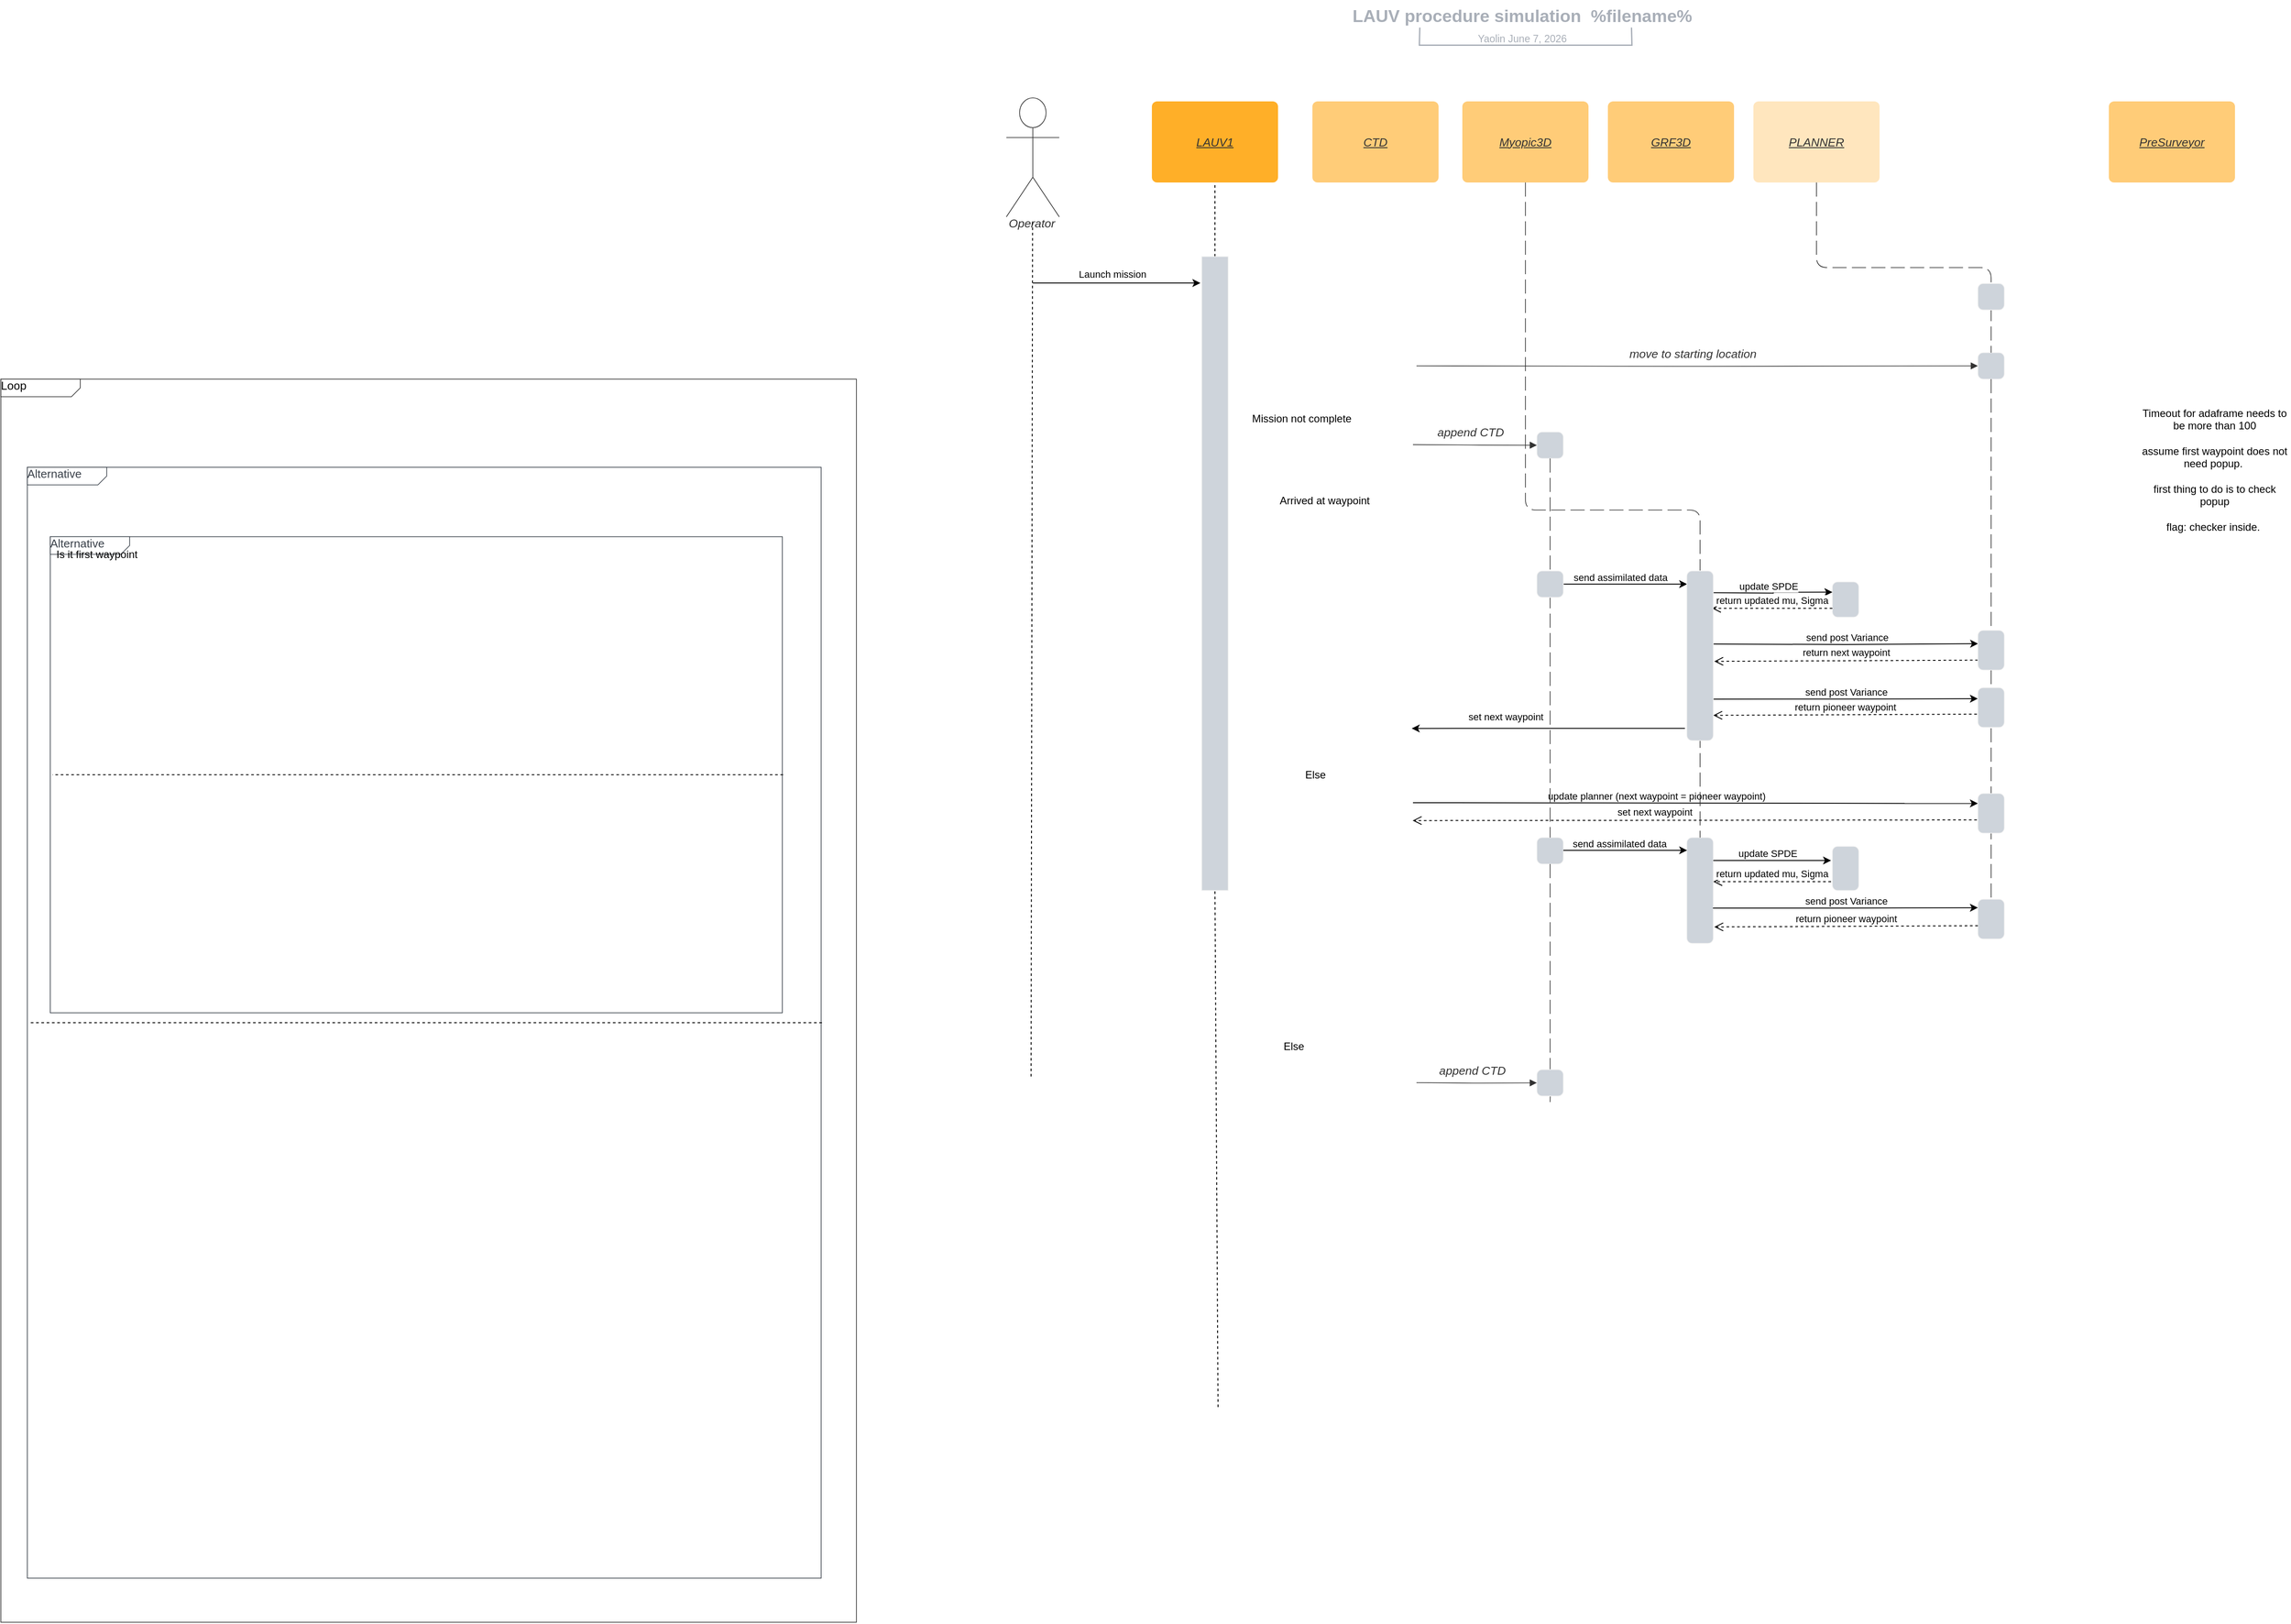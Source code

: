 <mxfile version="20.3.0" type="device"><diagram id="Rd-27PufT33L09xzSnhi" name="Page-1"><mxGraphModel dx="2221" dy="1136" grid="1" gridSize="10" guides="1" tooltips="1" connect="1" arrows="1" fold="1" page="1" pageScale="1" pageWidth="4681" pageHeight="3300" math="0" shadow="0"><root><mxCell id="0"/><mxCell id="1" parent="0"/><UserObject label="Alternative" lucidchartObjectId="ul1z5z9LpN.p" id="qc3S48AanPYkRcJVF8CQ-1"><mxCell style="html=1;blockSpacing=1;whiteSpace=wrap;shape=mxgraph.sysml.package2;xSize=90;overflow=fill;fontSize=13;fontColor=#3a414a;align=left;spacing=0;strokeColor=#3a414a;strokeOpacity=100;fillOpacity=100;rounded=1;absoluteArcSize=1;arcSize=12;fillColor=#ffffff;strokeWidth=0.8;" vertex="1" parent="1"><mxGeometry x="1926" y="767.77" width="830" height="540" as="geometry"/></mxCell></UserObject><UserObject label="Loop" lucidchartObjectId="Yu5MZLTB_Ldr" id="qc3S48AanPYkRcJVF8CQ-4"><mxCell style="html=1;blockSpacing=1;whiteSpace=wrap;shape=mxgraph.sysml.package2;xSize=90;overflow=fill;fontSize=13;align=left;spacing=0;strokeColor=#333333;strokeOpacity=100;fillOpacity=100;rounded=1;absoluteArcSize=1;arcSize=12;fillColor=#ffffff;strokeWidth=0.8;" vertex="1" parent="1"><mxGeometry x="1870" y="589" width="970" height="1410" as="geometry"/></mxCell></UserObject><UserObject label="Alternative" lucidchartObjectId="ul1z5z9LpN.p" id="qc3S48AanPYkRcJVF8CQ-5"><mxCell style="html=1;blockSpacing=1;whiteSpace=wrap;shape=mxgraph.sysml.package2;xSize=90;overflow=fill;fontSize=13;fontColor=#3a414a;align=left;spacing=0;strokeColor=#3a414a;strokeOpacity=100;fillOpacity=100;rounded=1;absoluteArcSize=1;arcSize=12;fillColor=#ffffff;strokeWidth=0.8;" vertex="1" parent="1"><mxGeometry x="1900" y="689" width="900" height="1260" as="geometry"/></mxCell></UserObject><mxCell id="qc3S48AanPYkRcJVF8CQ-6" value="LAUV1" style="html=1;overflow=block;blockSpacing=1;whiteSpace=wrap;fontSize=13.3;fontColor=#333333;fontStyle=6;align=center;spacing=0;strokeOpacity=0;fillOpacity=100;rounded=1;absoluteArcSize=1;arcSize=12;fillColor=#ffaf28;strokeWidth=0.8;" vertex="1" parent="1"><mxGeometry x="3175" y="274" width="143" height="92" as="geometry"/></mxCell><mxCell id="qc3S48AanPYkRcJVF8CQ-8" value="PLANNER" style="html=1;overflow=block;blockSpacing=1;whiteSpace=wrap;fontSize=13.3;fontColor=#333333;fontStyle=6;align=center;spacing=0;strokeOpacity=0;fillOpacity=100;rounded=1;absoluteArcSize=1;arcSize=12;fillColor=#ffe6be;strokeWidth=0.8;" vertex="1" parent="1"><mxGeometry x="3857" y="274" width="143" height="92" as="geometry"/></mxCell><UserObject label="Operator" lucidchartObjectId="Yu5MdgyV5tNR" id="qc3S48AanPYkRcJVF8CQ-9"><mxCell style="html=1;overflow=block;blockSpacing=1;shape=umlActor;labelPosition=center;verticalLabelPosition=bottom;verticalAlign=top;whiteSpace=nowrap;fontSize=13.3;fontColor=#333333;fontStyle=2;align=center;spacing=0;strokeColor=#333333;strokeOpacity=100;fillOpacity=100;rounded=1;absoluteArcSize=1;arcSize=12;fillColor=#ffffff;strokeWidth=0.8;" vertex="1" parent="1"><mxGeometry x="3010" y="270" width="60" height="135" as="geometry"/></mxCell></UserObject><mxCell id="qc3S48AanPYkRcJVF8CQ-12" value="" style="group;dropTarget=0;pointerEvents=0;" vertex="1" parent="1"><mxGeometry x="3275" y="160" width="640" height="45" as="geometry"/></mxCell><UserObject label="LAUV procedure simulation&amp;nbsp; %filename%" placeholders="1" lucidchartObjectId="tlGR~2x1427q" id="qc3S48AanPYkRcJVF8CQ-13"><mxCell style="points=[[0.318,0.967,0],[0.693,0.967,0]];html=1;overflow=block;blockSpacing=1;whiteSpace=wrap;fontSize=19.7;fontColor=#a9afb8;fontStyle=1;align=center;spacingLeft=7;spacingRight=7;spacingTop=2;spacing=3;strokeOpacity=0;fillOpacity=0;rounded=1;absoluteArcSize=1;arcSize=12;fillColor=#ffffff;strokeWidth=1.5;" vertex="1" parent="qc3S48AanPYkRcJVF8CQ-12"><mxGeometry width="640" height="31" as="geometry"/></mxCell></UserObject><UserObject label="Yaolin %date{mmmm d, yyyy}%" placeholders="1" lucidchartObjectId="tlGRSY_k74eF" id="qc3S48AanPYkRcJVF8CQ-14"><mxCell style="html=1;overflow=block;blockSpacing=1;whiteSpace=wrap;fontSize=11.5;fontColor=#a9afb8;align=center;spacingLeft=7;spacingRight=7;spacingTop=2;spacing=3;strokeOpacity=0;fillOpacity=0;rounded=1;absoluteArcSize=1;arcSize=12;fillColor=#ffffff;strokeWidth=1.5;" vertex="1" parent="qc3S48AanPYkRcJVF8CQ-12"><mxGeometry y="31" width="640" height="14" as="geometry"/></mxCell></UserObject><UserObject label="" lucidchartObjectId="tlGRojDnJgnU" id="qc3S48AanPYkRcJVF8CQ-15"><mxCell style="html=1;jettySize=18;whiteSpace=wrap;fontSize=13;fontFamily=Helvetica;strokeColor=#a9afb8;strokeOpacity=100;strokeWidth=1.5;rounded=0;startArrow=none;endArrow=none;exitX=0.318;exitY=0.967;exitPerimeter=0;entryX=0.693;entryY=0.967;entryPerimeter=0;" edge="1" parent="qc3S48AanPYkRcJVF8CQ-12" source="qc3S48AanPYkRcJVF8CQ-13" target="qc3S48AanPYkRcJVF8CQ-13"><mxGeometry width="100" height="100" relative="1" as="geometry"><Array as="points"><mxPoint x="203" y="50" generated="1"/><mxPoint x="444" y="50" generated="1"/></Array></mxGeometry></mxCell></UserObject><mxCell id="qc3S48AanPYkRcJVF8CQ-18" value="Myopic3D" style="html=1;overflow=block;blockSpacing=1;whiteSpace=wrap;fontSize=13.3;fontColor=#333333;fontStyle=6;align=center;spacing=0;strokeOpacity=0;fillOpacity=100;rounded=1;absoluteArcSize=1;arcSize=12;fillColor=#ffcc78;strokeWidth=0.8;" vertex="1" parent="1"><mxGeometry x="3527" y="274" width="143" height="92" as="geometry"/></mxCell><mxCell id="qc3S48AanPYkRcJVF8CQ-20" value="Mission not complete" style="text;html=1;strokeColor=none;fillColor=none;align=center;verticalAlign=middle;whiteSpace=wrap;rounded=0;" vertex="1" parent="1"><mxGeometry x="3265" y="619" width="160" height="30" as="geometry"/></mxCell><UserObject label="" lucidchartObjectId="UfIzaN6aa1xy" id="qc3S48AanPYkRcJVF8CQ-21"><mxCell style="html=1;jettySize=18;whiteSpace=wrap;fontSize=13;strokeColor=#333333;strokeOpacity=100;strokeWidth=0.8;rounded=1;arcSize=10;edgeStyle=orthogonalEdgeStyle;startArrow=none;endArrow=block;endFill=1;entryX=0;entryY=0.5;entryDx=0;entryDy=0;" edge="1" parent="1" target="qc3S48AanPYkRcJVF8CQ-23"><mxGeometry width="100" height="100" relative="1" as="geometry"><Array as="points"/><mxPoint x="3475" y="574" as="sourcePoint"/><mxPoint x="3855" y="539" as="targetPoint"/></mxGeometry></mxCell></UserObject><mxCell id="qc3S48AanPYkRcJVF8CQ-22" value="move to starting location" style="text;html=1;resizable=0;labelBackgroundColor=default;align=center;verticalAlign=middle;fontStyle=2;fontColor=#333333;fontSize=13.3;" vertex="1" parent="qc3S48AanPYkRcJVF8CQ-21"><mxGeometry relative="1" as="geometry"><mxPoint x="-6" y="-15" as="offset"/></mxGeometry></mxCell><UserObject label="" lucidchartObjectId="HfIzK8QFycbK" id="qc3S48AanPYkRcJVF8CQ-23"><mxCell style="html=1;overflow=block;blockSpacing=1;whiteSpace=wrap;fontSize=13;spacing=0;strokeColor=#f2f2f2;strokeOpacity=100;fillOpacity=100;rounded=1;absoluteArcSize=1;arcSize=12;fillColor=#ced4db;strokeWidth=0.8;" vertex="1" parent="1"><mxGeometry x="4111.5" y="559" width="30" height="30" as="geometry"/></mxCell></UserObject><mxCell id="qc3S48AanPYkRcJVF8CQ-24" value="" style="html=1;jettySize=18;whiteSpace=wrap;fontSize=13;fontFamily=helvetica;strokeColor=#333333;strokeOpacity=100;dashed=1;fixDash=1;dashPattern=16 6;strokeWidth=0.8;rounded=1;arcSize=24;edgeStyle=orthogonalEdgeStyle;startArrow=none;endArrow=none;exitX=0.5;exitY=1;exitDx=0;exitDy=0;" edge="1" parent="1" source="qc3S48AanPYkRcJVF8CQ-8" target="qc3S48AanPYkRcJVF8CQ-23"><mxGeometry width="100" height="100" relative="1" as="geometry"><Array as="points"/><mxPoint x="3966" y="2979" as="targetPoint"/><mxPoint x="3966.5" y="366" as="sourcePoint"/></mxGeometry></mxCell><mxCell id="qc3S48AanPYkRcJVF8CQ-25" value="CTD" style="html=1;overflow=block;blockSpacing=1;whiteSpace=wrap;fontSize=13.3;fontColor=#333333;fontStyle=6;align=center;spacing=0;strokeOpacity=0;fillOpacity=100;rounded=1;absoluteArcSize=1;arcSize=12;fillColor=#ffcc78;strokeWidth=0.8;" vertex="1" parent="1"><mxGeometry x="3357" y="274" width="143" height="92" as="geometry"/></mxCell><mxCell id="qc3S48AanPYkRcJVF8CQ-26" value="Arrived at waypoint" style="text;html=1;strokeColor=none;fillColor=none;align=center;verticalAlign=middle;whiteSpace=wrap;rounded=0;" vertex="1" parent="1"><mxGeometry x="3315" y="700.8" width="112" height="53.2" as="geometry"/></mxCell><mxCell id="qc3S48AanPYkRcJVF8CQ-27" value="" style="endArrow=none;dashed=1;html=1;rounded=0;exitX=1.001;exitY=0.5;exitDx=0;exitDy=0;exitPerimeter=0;entryX=0.003;entryY=0.5;entryDx=0;entryDy=0;entryPerimeter=0;" edge="1" parent="1" source="qc3S48AanPYkRcJVF8CQ-5" target="qc3S48AanPYkRcJVF8CQ-5"><mxGeometry width="50" height="50" relative="1" as="geometry"><mxPoint x="3795" y="859.067" as="sourcePoint"/><mxPoint x="3845" y="770.4" as="targetPoint"/></mxGeometry></mxCell><mxCell id="qc3S48AanPYkRcJVF8CQ-28" value="Else" style="text;html=1;strokeColor=none;fillColor=none;align=center;verticalAlign=middle;whiteSpace=wrap;rounded=0;" vertex="1" parent="1"><mxGeometry x="3315" y="1319.003" width="42" height="53.2" as="geometry"/></mxCell><UserObject label="" lucidchartObjectId="HfIzK8QFycbK" id="qc3S48AanPYkRcJVF8CQ-29"><mxCell style="html=1;overflow=block;blockSpacing=1;whiteSpace=wrap;fontSize=13;spacing=0;strokeColor=#f2f2f2;strokeOpacity=100;fillOpacity=100;rounded=1;absoluteArcSize=1;arcSize=12;fillColor=#ced4db;strokeWidth=0.8;" vertex="1" parent="1"><mxGeometry x="4111.5" y="480.54" width="30" height="30" as="geometry"/></mxCell></UserObject><UserObject label="" lucidchartObjectId="HfIzK8QFycbK" id="qc3S48AanPYkRcJVF8CQ-30"><mxCell style="html=1;overflow=block;blockSpacing=1;whiteSpace=wrap;fontSize=13;spacing=0;strokeColor=#f2f2f2;strokeOpacity=100;fillOpacity=100;rounded=1;absoluteArcSize=1;arcSize=12;fillColor=#ced4db;strokeWidth=0.8;" vertex="1" parent="1"><mxGeometry x="3611.5" y="649" width="30" height="30" as="geometry"/></mxCell></UserObject><UserObject label="" lucidchartObjectId="UfIzaN6aa1xy" id="qc3S48AanPYkRcJVF8CQ-32"><mxCell style="html=1;jettySize=18;whiteSpace=wrap;fontSize=13;strokeColor=#333333;strokeOpacity=100;strokeWidth=0.8;rounded=1;arcSize=10;edgeStyle=orthogonalEdgeStyle;startArrow=none;endArrow=block;endFill=1;entryX=0;entryY=0.5;entryDx=0;entryDy=0;" edge="1" parent="1" target="qc3S48AanPYkRcJVF8CQ-30"><mxGeometry width="100" height="100" relative="1" as="geometry"><Array as="points"/><mxPoint x="3471" y="663.33" as="sourcePoint"/><mxPoint x="4107.5" y="663.33" as="targetPoint"/></mxGeometry></mxCell></UserObject><mxCell id="qc3S48AanPYkRcJVF8CQ-33" value="append CTD" style="text;html=1;resizable=0;labelBackgroundColor=default;align=center;verticalAlign=middle;fontStyle=2;fontColor=#333333;fontSize=13.3;" vertex="1" parent="qc3S48AanPYkRcJVF8CQ-32"><mxGeometry relative="1" as="geometry"><mxPoint x="-6" y="-15" as="offset"/></mxGeometry></mxCell><mxCell id="qc3S48AanPYkRcJVF8CQ-34" value="Is it first waypoint" style="text;html=1;strokeColor=none;fillColor=none;align=center;verticalAlign=middle;whiteSpace=wrap;rounded=0;" vertex="1" parent="1"><mxGeometry x="1918" y="779" width="122" height="17.54" as="geometry"/></mxCell><mxCell id="qc3S48AanPYkRcJVF8CQ-35" value="" style="endArrow=none;dashed=1;html=1;rounded=0;exitX=1.001;exitY=0.5;exitDx=0;exitDy=0;exitPerimeter=0;entryX=0.003;entryY=0.5;entryDx=0;entryDy=0;entryPerimeter=0;" edge="1" parent="1" source="qc3S48AanPYkRcJVF8CQ-1" target="qc3S48AanPYkRcJVF8CQ-1"><mxGeometry width="50" height="50" relative="1" as="geometry"><mxPoint x="3892.362" y="841.507" as="sourcePoint"/><mxPoint x="3950.518" y="812.277" as="targetPoint"/></mxGeometry></mxCell><mxCell id="qc3S48AanPYkRcJVF8CQ-36" value="Else" style="text;html=1;strokeColor=none;fillColor=none;align=center;verticalAlign=middle;whiteSpace=wrap;rounded=0;" vertex="1" parent="1"><mxGeometry x="3336.15" y="1029.003" width="48.851" height="17.538" as="geometry"/></mxCell><mxCell id="qc3S48AanPYkRcJVF8CQ-37" style="edgeStyle=orthogonalEdgeStyle;rounded=0;orthogonalLoop=1;jettySize=auto;html=1;entryX=0.013;entryY=0.078;entryDx=0;entryDy=0;entryPerimeter=0;" edge="1" parent="1" source="qc3S48AanPYkRcJVF8CQ-56" target="qc3S48AanPYkRcJVF8CQ-76"><mxGeometry relative="1" as="geometry"/></mxCell><mxCell id="qc3S48AanPYkRcJVF8CQ-38" value="send assimilated data" style="edgeLabel;html=1;align=center;verticalAlign=middle;resizable=0;points=[];" vertex="1" connectable="0" parent="qc3S48AanPYkRcJVF8CQ-37"><mxGeometry x="-0.263" y="-4" relative="1" as="geometry"><mxPoint x="12" y="-12" as="offset"/></mxGeometry></mxCell><UserObject label="" lucidchartObjectId="HfIzK8QFycbK" id="qc3S48AanPYkRcJVF8CQ-39"><mxCell style="html=1;overflow=block;blockSpacing=1;whiteSpace=wrap;fontSize=13;spacing=0;strokeColor=#f2f2f2;strokeOpacity=100;fillOpacity=100;rounded=1;absoluteArcSize=1;arcSize=12;fillColor=#ced4db;strokeWidth=0.8;" vertex="1" parent="1"><mxGeometry x="3946.5" y="819" width="30" height="40" as="geometry"/></mxCell></UserObject><mxCell id="qc3S48AanPYkRcJVF8CQ-40" style="edgeStyle=orthogonalEdgeStyle;rounded=0;orthogonalLoop=1;jettySize=auto;html=1;entryX=0.002;entryY=0.292;entryDx=0;entryDy=0;entryPerimeter=0;" edge="1" parent="1" target="qc3S48AanPYkRcJVF8CQ-39"><mxGeometry relative="1" as="geometry"><mxPoint x="3811.5" y="831.215" as="sourcePoint"/><mxPoint x="3945" y="829" as="targetPoint"/></mxGeometry></mxCell><mxCell id="qc3S48AanPYkRcJVF8CQ-41" value="update SPDE" style="edgeLabel;html=1;align=center;verticalAlign=middle;resizable=0;points=[];" vertex="1" connectable="0" parent="qc3S48AanPYkRcJVF8CQ-40"><mxGeometry x="-0.263" y="-4" relative="1" as="geometry"><mxPoint x="12" y="-12" as="offset"/></mxGeometry></mxCell><mxCell id="qc3S48AanPYkRcJVF8CQ-42" value="return updated mu, Sigma" style="html=1;verticalAlign=bottom;endArrow=open;dashed=1;endSize=8;rounded=0;exitX=0;exitY=0.75;exitDx=0;exitDy=0;" edge="1" parent="1" source="qc3S48AanPYkRcJVF8CQ-39"><mxGeometry relative="1" as="geometry"><mxPoint x="3890" y="849" as="sourcePoint"/><mxPoint x="3810" y="849" as="targetPoint"/></mxGeometry></mxCell><mxCell id="qc3S48AanPYkRcJVF8CQ-43" style="edgeStyle=orthogonalEdgeStyle;rounded=0;orthogonalLoop=1;jettySize=auto;html=1;entryX=0.009;entryY=0.335;entryDx=0;entryDy=0;entryPerimeter=0;" edge="1" parent="1" target="qc3S48AanPYkRcJVF8CQ-70"><mxGeometry relative="1" as="geometry"><mxPoint x="3811.41" y="889.535" as="sourcePoint"/><mxPoint x="3946.47" y="889.0" as="targetPoint"/></mxGeometry></mxCell><mxCell id="qc3S48AanPYkRcJVF8CQ-44" value="send post Variance" style="edgeLabel;html=1;align=center;verticalAlign=middle;resizable=0;points=[];" vertex="1" connectable="0" parent="qc3S48AanPYkRcJVF8CQ-43"><mxGeometry x="-0.263" y="-4" relative="1" as="geometry"><mxPoint x="40" y="-12" as="offset"/></mxGeometry></mxCell><mxCell id="qc3S48AanPYkRcJVF8CQ-45" value="return next waypoint" style="html=1;verticalAlign=bottom;endArrow=open;dashed=1;endSize=8;rounded=0;exitX=0;exitY=0.75;exitDx=0;exitDy=0;entryX=1.038;entryY=0.533;entryDx=0;entryDy=0;entryPerimeter=0;" edge="1" parent="1" source="qc3S48AanPYkRcJVF8CQ-70" target="qc3S48AanPYkRcJVF8CQ-76"><mxGeometry relative="1" as="geometry"><mxPoint x="4055" y="909" as="sourcePoint"/><mxPoint x="3918.5" y="909" as="targetPoint"/></mxGeometry></mxCell><mxCell id="qc3S48AanPYkRcJVF8CQ-46" style="edgeStyle=orthogonalEdgeStyle;rounded=0;orthogonalLoop=1;jettySize=auto;html=1;entryX=0.009;entryY=0.335;entryDx=0;entryDy=0;entryPerimeter=0;" edge="1" parent="1"><mxGeometry relative="1" as="geometry"><mxPoint x="3811.13" y="951.945" as="sourcePoint"/><mxPoint x="4111.49" y="951.485" as="targetPoint"/><Array as="points"><mxPoint x="3961" y="952"/><mxPoint x="4112" y="951"/></Array></mxGeometry></mxCell><mxCell id="qc3S48AanPYkRcJVF8CQ-47" value="send post Variance" style="edgeLabel;html=1;align=center;verticalAlign=middle;resizable=0;points=[];" vertex="1" connectable="0" parent="qc3S48AanPYkRcJVF8CQ-46"><mxGeometry x="-0.263" y="-4" relative="1" as="geometry"><mxPoint x="40" y="-12" as="offset"/></mxGeometry></mxCell><mxCell id="qc3S48AanPYkRcJVF8CQ-48" value="return pioneer waypoint" style="html=1;verticalAlign=bottom;endArrow=open;dashed=1;endSize=8;rounded=0;exitX=0;exitY=0.75;exitDx=0;exitDy=0;entryX=1.038;entryY=0.533;entryDx=0;entryDy=0;entryPerimeter=0;" edge="1" parent="1"><mxGeometry relative="1" as="geometry"><mxPoint x="4110.36" y="969" as="sourcePoint"/><mxPoint x="3811.5" y="970.371" as="targetPoint"/></mxGeometry></mxCell><mxCell id="qc3S48AanPYkRcJVF8CQ-49" style="edgeStyle=orthogonalEdgeStyle;rounded=0;orthogonalLoop=1;jettySize=auto;html=1;entryX=0;entryY=0.25;entryDx=0;entryDy=0;" edge="1" parent="1" target="qc3S48AanPYkRcJVF8CQ-72"><mxGeometry relative="1" as="geometry"><mxPoint x="3471" y="1069.455" as="sourcePoint"/><mxPoint x="3771.36" y="1068.995" as="targetPoint"/><Array as="points"><mxPoint x="4112" y="1070"/></Array></mxGeometry></mxCell><mxCell id="qc3S48AanPYkRcJVF8CQ-50" value="update planner (next waypoint = pioneer waypoint)" style="edgeLabel;html=1;align=center;verticalAlign=middle;resizable=0;points=[];" vertex="1" connectable="0" parent="qc3S48AanPYkRcJVF8CQ-49"><mxGeometry x="-0.263" y="-4" relative="1" as="geometry"><mxPoint x="40" y="-12" as="offset"/></mxGeometry></mxCell><mxCell id="qc3S48AanPYkRcJVF8CQ-51" value="set next waypoint" style="html=1;verticalAlign=bottom;endArrow=open;dashed=1;endSize=8;rounded=0;exitX=0;exitY=0.75;exitDx=0;exitDy=0;entryX=0.99;entryY=0.391;entryDx=0;entryDy=0;entryPerimeter=0;" edge="1" parent="1"><mxGeometry x="0.142" relative="1" as="geometry"><mxPoint x="4110.36" y="1089" as="sourcePoint"/><mxPoint x="3470.7" y="1089.728" as="targetPoint"/><mxPoint as="offset"/></mxGeometry></mxCell><UserObject label="" lucidchartObjectId="HfIzK8QFycbK" id="qc3S48AanPYkRcJVF8CQ-52"><mxCell style="html=1;overflow=block;blockSpacing=1;whiteSpace=wrap;fontSize=13;spacing=0;strokeColor=#f2f2f2;strokeOpacity=100;fillOpacity=100;rounded=1;absoluteArcSize=1;arcSize=12;fillColor=#ced4db;strokeWidth=0.8;" vertex="1" parent="1"><mxGeometry x="3611.5" y="1109" width="30" height="30" as="geometry"/></mxCell></UserObject><mxCell id="qc3S48AanPYkRcJVF8CQ-53" value="" style="html=1;jettySize=18;whiteSpace=wrap;fontSize=13;fontFamily=helvetica;strokeColor=#333333;strokeOpacity=100;dashed=1;fixDash=1;dashPattern=16 6;strokeWidth=0.8;rounded=1;arcSize=24;edgeStyle=orthogonalEdgeStyle;startArrow=none;endArrow=none;exitX=0.5;exitY=1;exitPerimeter=0;" edge="1" parent="1" source="qc3S48AanPYkRcJVF8CQ-30" target="qc3S48AanPYkRcJVF8CQ-52"><mxGeometry relative="1" as="geometry"><mxPoint x="3625" y="2640.333" as="targetPoint"/><mxPoint x="3626.5" y="679" as="sourcePoint"/></mxGeometry></mxCell><UserObject label="" lucidchartObjectId="HfIzK8QFycbK" id="qc3S48AanPYkRcJVF8CQ-56"><mxCell style="html=1;overflow=block;blockSpacing=1;whiteSpace=wrap;fontSize=13;spacing=0;strokeColor=#f2f2f2;strokeOpacity=100;fillOpacity=100;rounded=1;absoluteArcSize=1;arcSize=12;fillColor=#ced4db;strokeWidth=0.8;" vertex="1" parent="1"><mxGeometry x="3611.5" y="806.54" width="30" height="30" as="geometry"/></mxCell></UserObject><UserObject label="" lucidchartObjectId="HfIzK8QFycbK" id="qc3S48AanPYkRcJVF8CQ-57"><mxCell style="html=1;overflow=block;blockSpacing=1;whiteSpace=wrap;fontSize=13;spacing=0;strokeColor=#f2f2f2;strokeOpacity=100;fillOpacity=100;rounded=1;absoluteArcSize=1;arcSize=12;fillColor=#ced4db;strokeWidth=0.8;" vertex="1" parent="1"><mxGeometry x="3781.5" y="1109" width="30" height="120" as="geometry"/></mxCell></UserObject><mxCell id="qc3S48AanPYkRcJVF8CQ-58" value="" style="html=1;jettySize=18;whiteSpace=wrap;fontSize=13;fontFamily=helvetica;strokeColor=#333333;strokeOpacity=100;dashed=1;fixDash=1;dashPattern=16 6;strokeWidth=0.8;rounded=1;arcSize=24;edgeStyle=orthogonalEdgeStyle;startArrow=none;endArrow=none;exitX=0.5;exitY=1;exitPerimeter=0;" edge="1" parent="1" source="qc3S48AanPYkRcJVF8CQ-18" target="qc3S48AanPYkRcJVF8CQ-57"><mxGeometry relative="1" as="geometry"><mxPoint x="3805" y="2813" as="targetPoint"/><mxPoint x="3796.5" y="366" as="sourcePoint"/><Array as="points"/></mxGeometry></mxCell><UserObject label="" lucidchartObjectId="HfIzK8QFycbK" id="qc3S48AanPYkRcJVF8CQ-59"><mxCell style="html=1;overflow=block;blockSpacing=1;whiteSpace=wrap;fontSize=13;spacing=0;strokeColor=#f2f2f2;strokeOpacity=100;fillOpacity=100;rounded=1;absoluteArcSize=1;arcSize=12;fillColor=#ced4db;strokeWidth=0.8;" vertex="1" parent="1"><mxGeometry x="3946.5" y="1119" width="30" height="50" as="geometry"/></mxCell></UserObject><mxCell id="qc3S48AanPYkRcJVF8CQ-60" style="edgeStyle=orthogonalEdgeStyle;rounded=0;orthogonalLoop=1;jettySize=auto;html=1;entryX=0.013;entryY=0.078;entryDx=0;entryDy=0;entryPerimeter=0;" edge="1" parent="1"><mxGeometry relative="1" as="geometry"><mxPoint x="3641.5" y="1123.446" as="sourcePoint"/><mxPoint x="3781.89" y="1123.442" as="targetPoint"/></mxGeometry></mxCell><mxCell id="qc3S48AanPYkRcJVF8CQ-61" value="send assimilated data" style="edgeLabel;html=1;align=center;verticalAlign=middle;resizable=0;points=[];" vertex="1" connectable="0" parent="qc3S48AanPYkRcJVF8CQ-60"><mxGeometry x="-0.263" y="-4" relative="1" as="geometry"><mxPoint x="12" y="-12" as="offset"/></mxGeometry></mxCell><mxCell id="qc3S48AanPYkRcJVF8CQ-62" style="edgeStyle=orthogonalEdgeStyle;rounded=0;orthogonalLoop=1;jettySize=auto;html=1;" edge="1" parent="1"><mxGeometry relative="1" as="geometry"><mxPoint x="3811.5" y="1135.006" as="sourcePoint"/><mxPoint x="3945" y="1135" as="targetPoint"/></mxGeometry></mxCell><mxCell id="qc3S48AanPYkRcJVF8CQ-63" value="update SPDE" style="edgeLabel;html=1;align=center;verticalAlign=middle;resizable=0;points=[];" vertex="1" connectable="0" parent="qc3S48AanPYkRcJVF8CQ-62"><mxGeometry x="-0.263" y="-4" relative="1" as="geometry"><mxPoint x="12" y="-12" as="offset"/></mxGeometry></mxCell><mxCell id="qc3S48AanPYkRcJVF8CQ-64" value="return updated mu, Sigma" style="html=1;verticalAlign=bottom;endArrow=open;dashed=1;endSize=8;rounded=0;" edge="1" parent="1"><mxGeometry relative="1" as="geometry"><mxPoint x="3945" y="1159" as="sourcePoint"/><mxPoint x="3811.5" y="1159" as="targetPoint"/></mxGeometry></mxCell><UserObject label="" lucidchartObjectId="HfIzK8QFycbK" id="qc3S48AanPYkRcJVF8CQ-65"><mxCell style="html=1;overflow=block;blockSpacing=1;whiteSpace=wrap;fontSize=13;spacing=0;strokeColor=#f2f2f2;strokeOpacity=100;fillOpacity=100;rounded=1;absoluteArcSize=1;arcSize=12;fillColor=#ced4db;strokeWidth=0.8;" vertex="1" parent="1"><mxGeometry x="4111.5" y="1179" width="30" height="45" as="geometry"/></mxCell></UserObject><mxCell id="qc3S48AanPYkRcJVF8CQ-66" value="" style="html=1;jettySize=18;whiteSpace=wrap;fontSize=13;fontFamily=helvetica;strokeColor=#333333;strokeOpacity=100;dashed=1;fixDash=1;dashPattern=16 6;strokeWidth=0.8;rounded=1;arcSize=24;edgeStyle=orthogonalEdgeStyle;startArrow=none;endArrow=none;exitX=0.5;exitY=1;exitPerimeter=0;" edge="1" parent="1" source="qc3S48AanPYkRcJVF8CQ-23" target="qc3S48AanPYkRcJVF8CQ-65"><mxGeometry width="100" height="100" relative="1" as="geometry"><Array as="points"/><mxPoint x="4127" y="2979" as="targetPoint"/><mxPoint x="4126.5" y="589" as="sourcePoint"/></mxGeometry></mxCell><mxCell id="qc3S48AanPYkRcJVF8CQ-67" style="edgeStyle=orthogonalEdgeStyle;rounded=0;orthogonalLoop=1;jettySize=auto;html=1;entryX=0.009;entryY=0.335;entryDx=0;entryDy=0;entryPerimeter=0;" edge="1" parent="1"><mxGeometry relative="1" as="geometry"><mxPoint x="3811.14" y="1189.005" as="sourcePoint"/><mxPoint x="4111.5" y="1188.545" as="targetPoint"/><Array as="points"><mxPoint x="3961.01" y="1189.06"/><mxPoint x="4112.01" y="1188.06"/></Array></mxGeometry></mxCell><mxCell id="qc3S48AanPYkRcJVF8CQ-68" value="send post Variance" style="edgeLabel;html=1;align=center;verticalAlign=middle;resizable=0;points=[];" vertex="1" connectable="0" parent="qc3S48AanPYkRcJVF8CQ-67"><mxGeometry x="-0.263" y="-4" relative="1" as="geometry"><mxPoint x="40" y="-12" as="offset"/></mxGeometry></mxCell><mxCell id="qc3S48AanPYkRcJVF8CQ-69" value="return pioneer waypoint" style="html=1;verticalAlign=bottom;endArrow=open;dashed=1;endSize=8;rounded=0;exitX=0;exitY=0.75;exitDx=0;exitDy=0;entryX=1.038;entryY=0.533;entryDx=0;entryDy=0;entryPerimeter=0;" edge="1" parent="1"><mxGeometry relative="1" as="geometry"><mxPoint x="4111.5" y="1209" as="sourcePoint"/><mxPoint x="3812.64" y="1210.371" as="targetPoint"/></mxGeometry></mxCell><UserObject label="" lucidchartObjectId="HfIzK8QFycbK" id="qc3S48AanPYkRcJVF8CQ-70"><mxCell style="html=1;overflow=block;blockSpacing=1;whiteSpace=wrap;fontSize=13;spacing=0;strokeColor=#f2f2f2;strokeOpacity=100;fillOpacity=100;rounded=1;absoluteArcSize=1;arcSize=12;fillColor=#ced4db;strokeWidth=0.8;" vertex="1" parent="1"><mxGeometry x="4111.5" y="874" width="30" height="45" as="geometry"/></mxCell></UserObject><UserObject label="" lucidchartObjectId="HfIzK8QFycbK" id="qc3S48AanPYkRcJVF8CQ-71"><mxCell style="html=1;overflow=block;blockSpacing=1;whiteSpace=wrap;fontSize=13;spacing=0;strokeColor=#f2f2f2;strokeOpacity=100;fillOpacity=100;rounded=1;absoluteArcSize=1;arcSize=12;fillColor=#ced4db;strokeWidth=0.8;" vertex="1" parent="1"><mxGeometry x="4111.5" y="939" width="30" height="45" as="geometry"/></mxCell></UserObject><UserObject label="" lucidchartObjectId="HfIzK8QFycbK" id="qc3S48AanPYkRcJVF8CQ-72"><mxCell style="html=1;overflow=block;blockSpacing=1;whiteSpace=wrap;fontSize=13;spacing=0;strokeColor=#f2f2f2;strokeOpacity=100;fillOpacity=100;rounded=1;absoluteArcSize=1;arcSize=12;fillColor=#ced4db;strokeWidth=0.8;" vertex="1" parent="1"><mxGeometry x="4111.5" y="1059" width="30" height="45" as="geometry"/></mxCell></UserObject><mxCell id="qc3S48AanPYkRcJVF8CQ-73" style="edgeStyle=orthogonalEdgeStyle;rounded=0;orthogonalLoop=1;jettySize=auto;html=1;entryX=0.955;entryY=0.326;entryDx=0;entryDy=0;entryPerimeter=0;exitX=-0.072;exitY=0.928;exitDx=0;exitDy=0;exitPerimeter=0;" edge="1" parent="1" source="qc3S48AanPYkRcJVF8CQ-76"><mxGeometry relative="1" as="geometry"><mxPoint x="3481.14" y="984.455" as="sourcePoint"/><mxPoint x="3469.65" y="985.208" as="targetPoint"/><Array as="points"/></mxGeometry></mxCell><mxCell id="qc3S48AanPYkRcJVF8CQ-74" value="set next waypoint" style="edgeLabel;html=1;align=center;verticalAlign=middle;resizable=0;points=[];" vertex="1" connectable="0" parent="qc3S48AanPYkRcJVF8CQ-73"><mxGeometry x="-0.263" y="-4" relative="1" as="geometry"><mxPoint x="-89" y="-9" as="offset"/></mxGeometry></mxCell><UserObject label="" lucidchartObjectId="HfIzK8QFycbK" id="qc3S48AanPYkRcJVF8CQ-76"><mxCell style="html=1;overflow=block;blockSpacing=1;whiteSpace=wrap;fontSize=13;spacing=0;strokeColor=#f2f2f2;strokeOpacity=100;fillOpacity=100;rounded=1;absoluteArcSize=1;arcSize=12;fillColor=#ced4db;strokeWidth=0.8;" vertex="1" parent="1"><mxGeometry x="3781.5" y="806.54" width="30" height="192.46" as="geometry"/></mxCell></UserObject><mxCell id="qc3S48AanPYkRcJVF8CQ-77" value="" style="html=1;jettySize=18;whiteSpace=wrap;fontSize=13;fontFamily=helvetica;strokeColor=#333333;strokeOpacity=100;dashed=1;fixDash=1;dashPattern=16 6;strokeWidth=0.8;rounded=1;arcSize=24;edgeStyle=orthogonalEdgeStyle;startArrow=none;endArrow=none;exitX=0.5;exitY=1;exitPerimeter=0;" edge="1" parent="1" source="qc3S48AanPYkRcJVF8CQ-52"><mxGeometry relative="1" as="geometry"><mxPoint x="3626.5" y="1379" as="targetPoint"/><mxPoint x="3626.5" y="1139" as="sourcePoint"/></mxGeometry></mxCell><mxCell id="qc3S48AanPYkRcJVF8CQ-78" value="" style="html=1;jettySize=18;whiteSpace=wrap;fontSize=13;fontFamily=helvetica;strokeColor=#333333;strokeOpacity=100;dashed=1;fixDash=1;dashPattern=16 6;strokeWidth=0.8;rounded=1;arcSize=24;edgeStyle=orthogonalEdgeStyle;startArrow=none;endArrow=none;exitX=0.5;exitY=1;exitPerimeter=0;" edge="1" parent="1" target="qc3S48AanPYkRcJVF8CQ-79"><mxGeometry relative="1" as="geometry"><mxPoint x="3625" y="2640.333" as="targetPoint"/><mxPoint x="3626.5" y="1409" as="sourcePoint"/></mxGeometry></mxCell><UserObject label="" lucidchartObjectId="HfIzK8QFycbK" id="qc3S48AanPYkRcJVF8CQ-79"><mxCell style="html=1;overflow=block;blockSpacing=1;whiteSpace=wrap;fontSize=13;spacing=0;strokeColor=#f2f2f2;strokeOpacity=100;fillOpacity=100;rounded=1;absoluteArcSize=1;arcSize=12;fillColor=#ced4db;strokeWidth=0.8;" vertex="1" parent="1"><mxGeometry x="3611.5" y="1372.2" width="30" height="30" as="geometry"/></mxCell></UserObject><UserObject label="" lucidchartObjectId="UfIzaN6aa1xy" id="qc3S48AanPYkRcJVF8CQ-80"><mxCell style="html=1;jettySize=18;whiteSpace=wrap;fontSize=13;strokeColor=#333333;strokeOpacity=100;strokeWidth=0.8;rounded=1;arcSize=10;edgeStyle=orthogonalEdgeStyle;startArrow=none;endArrow=block;endFill=1;entryX=0;entryY=0.5;entryDx=0;entryDy=0;" edge="1" parent="1" target="qc3S48AanPYkRcJVF8CQ-79"><mxGeometry width="100" height="100" relative="1" as="geometry"><Array as="points"/><mxPoint x="3475" y="1387" as="sourcePoint"/><mxPoint x="3621.5" y="674" as="targetPoint"/></mxGeometry></mxCell></UserObject><mxCell id="qc3S48AanPYkRcJVF8CQ-81" value="append CTD" style="text;html=1;resizable=0;labelBackgroundColor=default;align=center;verticalAlign=middle;fontStyle=2;fontColor=#333333;fontSize=13.3;" vertex="1" parent="qc3S48AanPYkRcJVF8CQ-80"><mxGeometry relative="1" as="geometry"><mxPoint x="-6" y="-15" as="offset"/></mxGeometry></mxCell><mxCell id="qc3S48AanPYkRcJVF8CQ-82" value="Timeout for adaframe needs to be more than 100&lt;br&gt;&lt;br&gt;assume first waypoint does not need popup.&amp;nbsp;&lt;br&gt;&lt;br&gt;first thing to do is to check popup&lt;br&gt;&lt;br&gt;flag: checker inside.&amp;nbsp;" style="text;html=1;strokeColor=none;fillColor=none;align=center;verticalAlign=middle;whiteSpace=wrap;rounded=0;" vertex="1" parent="1"><mxGeometry x="4295" y="594" width="170" height="195" as="geometry"/></mxCell><mxCell id="qc3S48AanPYkRcJVF8CQ-89" value="" style="endArrow=none;dashed=1;html=1;rounded=0;entryX=0.5;entryY=1;entryDx=0;entryDy=0;startArrow=none;" edge="1" parent="1" source="qc3S48AanPYkRcJVF8CQ-54" target="qc3S48AanPYkRcJVF8CQ-6"><mxGeometry width="50" height="50" relative="1" as="geometry"><mxPoint x="3250" y="1755" as="sourcePoint"/><mxPoint x="3246.5" y="366.0" as="targetPoint"/></mxGeometry></mxCell><UserObject label="" lucidchartObjectId="DAIzg_RM_AEo" id="qc3S48AanPYkRcJVF8CQ-54"><mxCell style="html=1;overflow=block;blockSpacing=1;whiteSpace=wrap;fontSize=13;spacing=0;strokeColor=#f2f2f2;strokeOpacity=100;fillOpacity=100;rounded=1;absoluteArcSize=1;arcSize=0;fillColor=#ced4db;strokeWidth=0.8;" vertex="1" parent="1"><mxGeometry x="3231.5" y="450" width="30" height="719" as="geometry"/></mxCell></UserObject><mxCell id="qc3S48AanPYkRcJVF8CQ-90" value="" style="endArrow=none;dashed=1;html=1;rounded=0;entryX=0.5;entryY=1;entryDx=0;entryDy=0;" edge="1" parent="1" target="qc3S48AanPYkRcJVF8CQ-54"><mxGeometry width="50" height="50" relative="1" as="geometry"><mxPoint x="3250" y="1755" as="sourcePoint"/><mxPoint x="3246.5" y="366.0" as="targetPoint"/></mxGeometry></mxCell><mxCell id="qc3S48AanPYkRcJVF8CQ-91" value="" style="endArrow=none;dashed=1;html=1;rounded=0;entryX=0.5;entryY=1;entryDx=0;entryDy=0;startArrow=none;" edge="1" parent="1"><mxGeometry width="50" height="50" relative="1" as="geometry"><mxPoint x="3038" y="1380" as="sourcePoint"/><mxPoint x="3039.73" y="410" as="targetPoint"/></mxGeometry></mxCell><mxCell id="qc3S48AanPYkRcJVF8CQ-92" value="" style="endArrow=classic;html=1;rounded=0;" edge="1" parent="1"><mxGeometry width="50" height="50" relative="1" as="geometry"><mxPoint x="3040" y="480" as="sourcePoint"/><mxPoint x="3230" y="480" as="targetPoint"/></mxGeometry></mxCell><mxCell id="qc3S48AanPYkRcJVF8CQ-93" value="Launch mission" style="edgeLabel;html=1;align=center;verticalAlign=middle;resizable=0;points=[];" vertex="1" connectable="0" parent="qc3S48AanPYkRcJVF8CQ-92"><mxGeometry x="-0.097" y="-1" relative="1" as="geometry"><mxPoint x="4" y="-11" as="offset"/></mxGeometry></mxCell><mxCell id="qc3S48AanPYkRcJVF8CQ-94" value="GRF3D" style="html=1;overflow=block;blockSpacing=1;whiteSpace=wrap;fontSize=13.3;fontColor=#333333;fontStyle=6;align=center;spacing=0;strokeOpacity=0;fillOpacity=100;rounded=1;absoluteArcSize=1;arcSize=12;fillColor=#ffcc78;strokeWidth=0.8;" vertex="1" parent="1"><mxGeometry x="3692" y="274" width="143" height="92" as="geometry"/></mxCell><mxCell id="qc3S48AanPYkRcJVF8CQ-95" value="PreSurveyor" style="html=1;overflow=block;blockSpacing=1;whiteSpace=wrap;fontSize=13.3;fontColor=#333333;fontStyle=6;align=center;spacing=0;strokeOpacity=0;fillOpacity=100;rounded=1;absoluteArcSize=1;arcSize=12;fillColor=#ffcc78;strokeWidth=0.8;" vertex="1" parent="1"><mxGeometry x="4260" y="274" width="143" height="92" as="geometry"/></mxCell></root></mxGraphModel></diagram></mxfile>